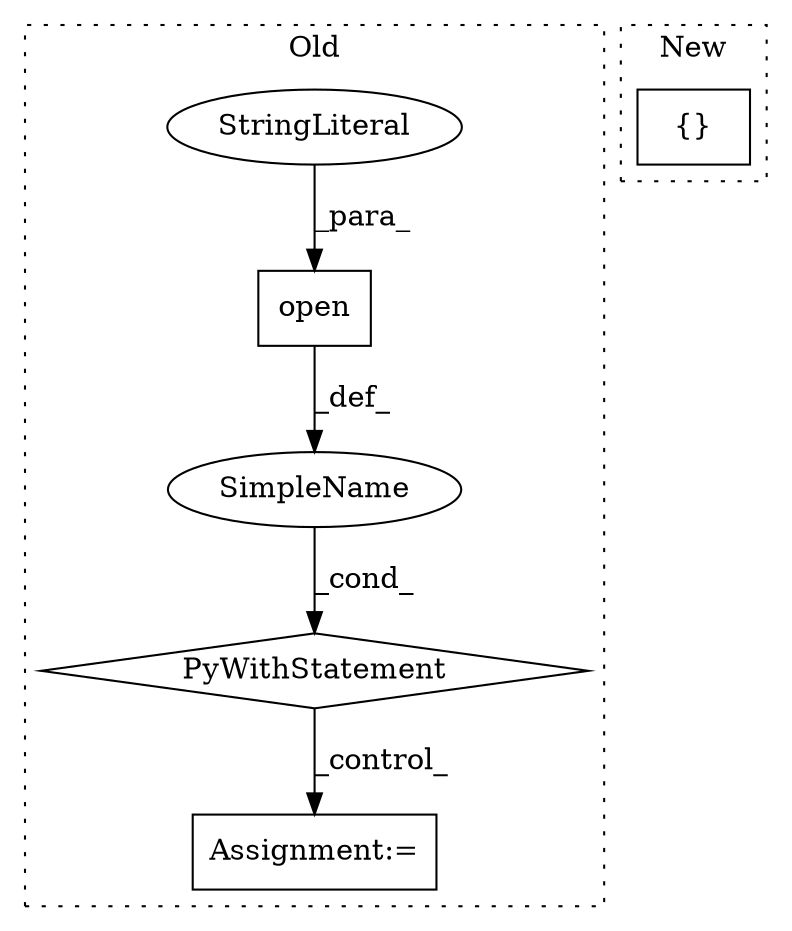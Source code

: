 digraph G {
subgraph cluster0 {
1 [label="open" a="32" s="3504,3523" l="5,1" shape="box"];
3 [label="StringLiteral" a="45" s="3520" l="3" shape="ellipse"];
4 [label="PyWithStatement" a="104" s="3494,3524" l="10,2" shape="diamond"];
5 [label="SimpleName" a="42" s="" l="" shape="ellipse"];
6 [label="Assignment:=" a="7" s="3539" l="2" shape="box"];
label = "Old";
style="dotted";
}
subgraph cluster1 {
2 [label="{}" a="4" s="2073" l="2" shape="box"];
label = "New";
style="dotted";
}
1 -> 5 [label="_def_"];
3 -> 1 [label="_para_"];
4 -> 6 [label="_control_"];
5 -> 4 [label="_cond_"];
}